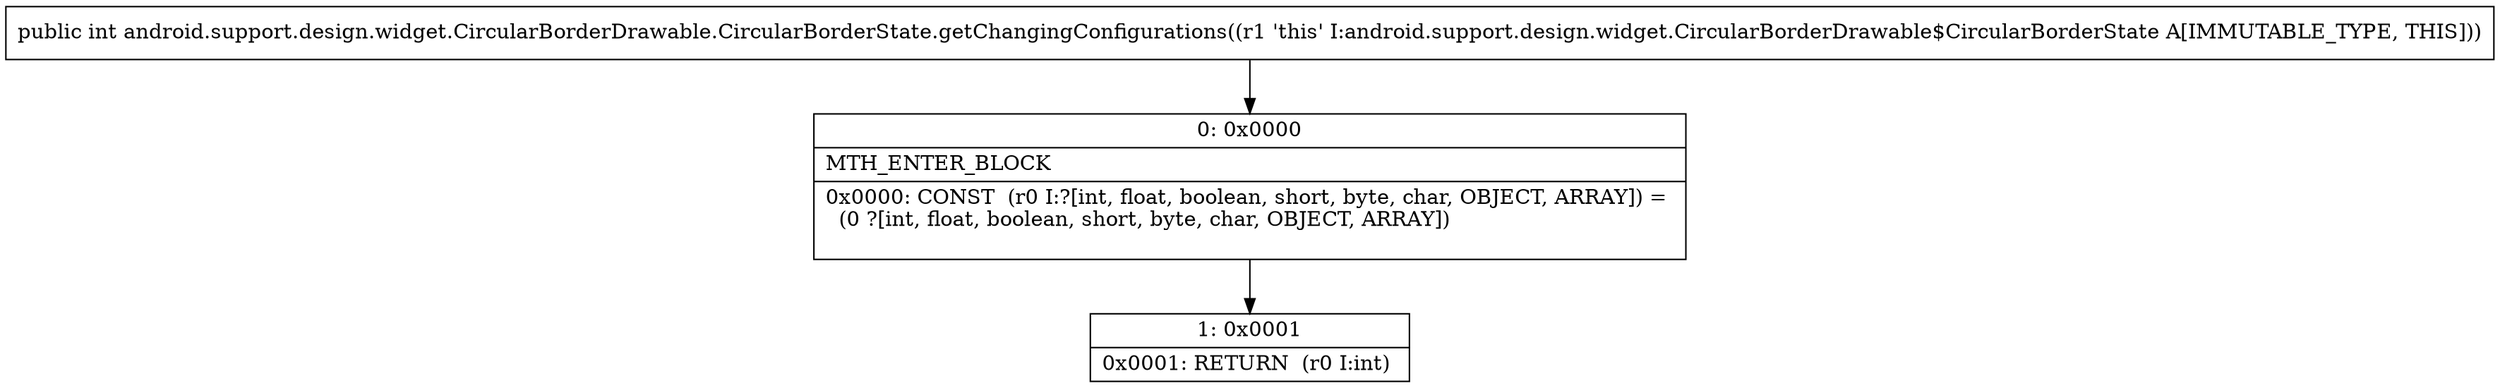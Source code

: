 digraph "CFG forandroid.support.design.widget.CircularBorderDrawable.CircularBorderState.getChangingConfigurations()I" {
Node_0 [shape=record,label="{0\:\ 0x0000|MTH_ENTER_BLOCK\l|0x0000: CONST  (r0 I:?[int, float, boolean, short, byte, char, OBJECT, ARRAY]) = \l  (0 ?[int, float, boolean, short, byte, char, OBJECT, ARRAY])\l \l}"];
Node_1 [shape=record,label="{1\:\ 0x0001|0x0001: RETURN  (r0 I:int) \l}"];
MethodNode[shape=record,label="{public int android.support.design.widget.CircularBorderDrawable.CircularBorderState.getChangingConfigurations((r1 'this' I:android.support.design.widget.CircularBorderDrawable$CircularBorderState A[IMMUTABLE_TYPE, THIS])) }"];
MethodNode -> Node_0;
Node_0 -> Node_1;
}

